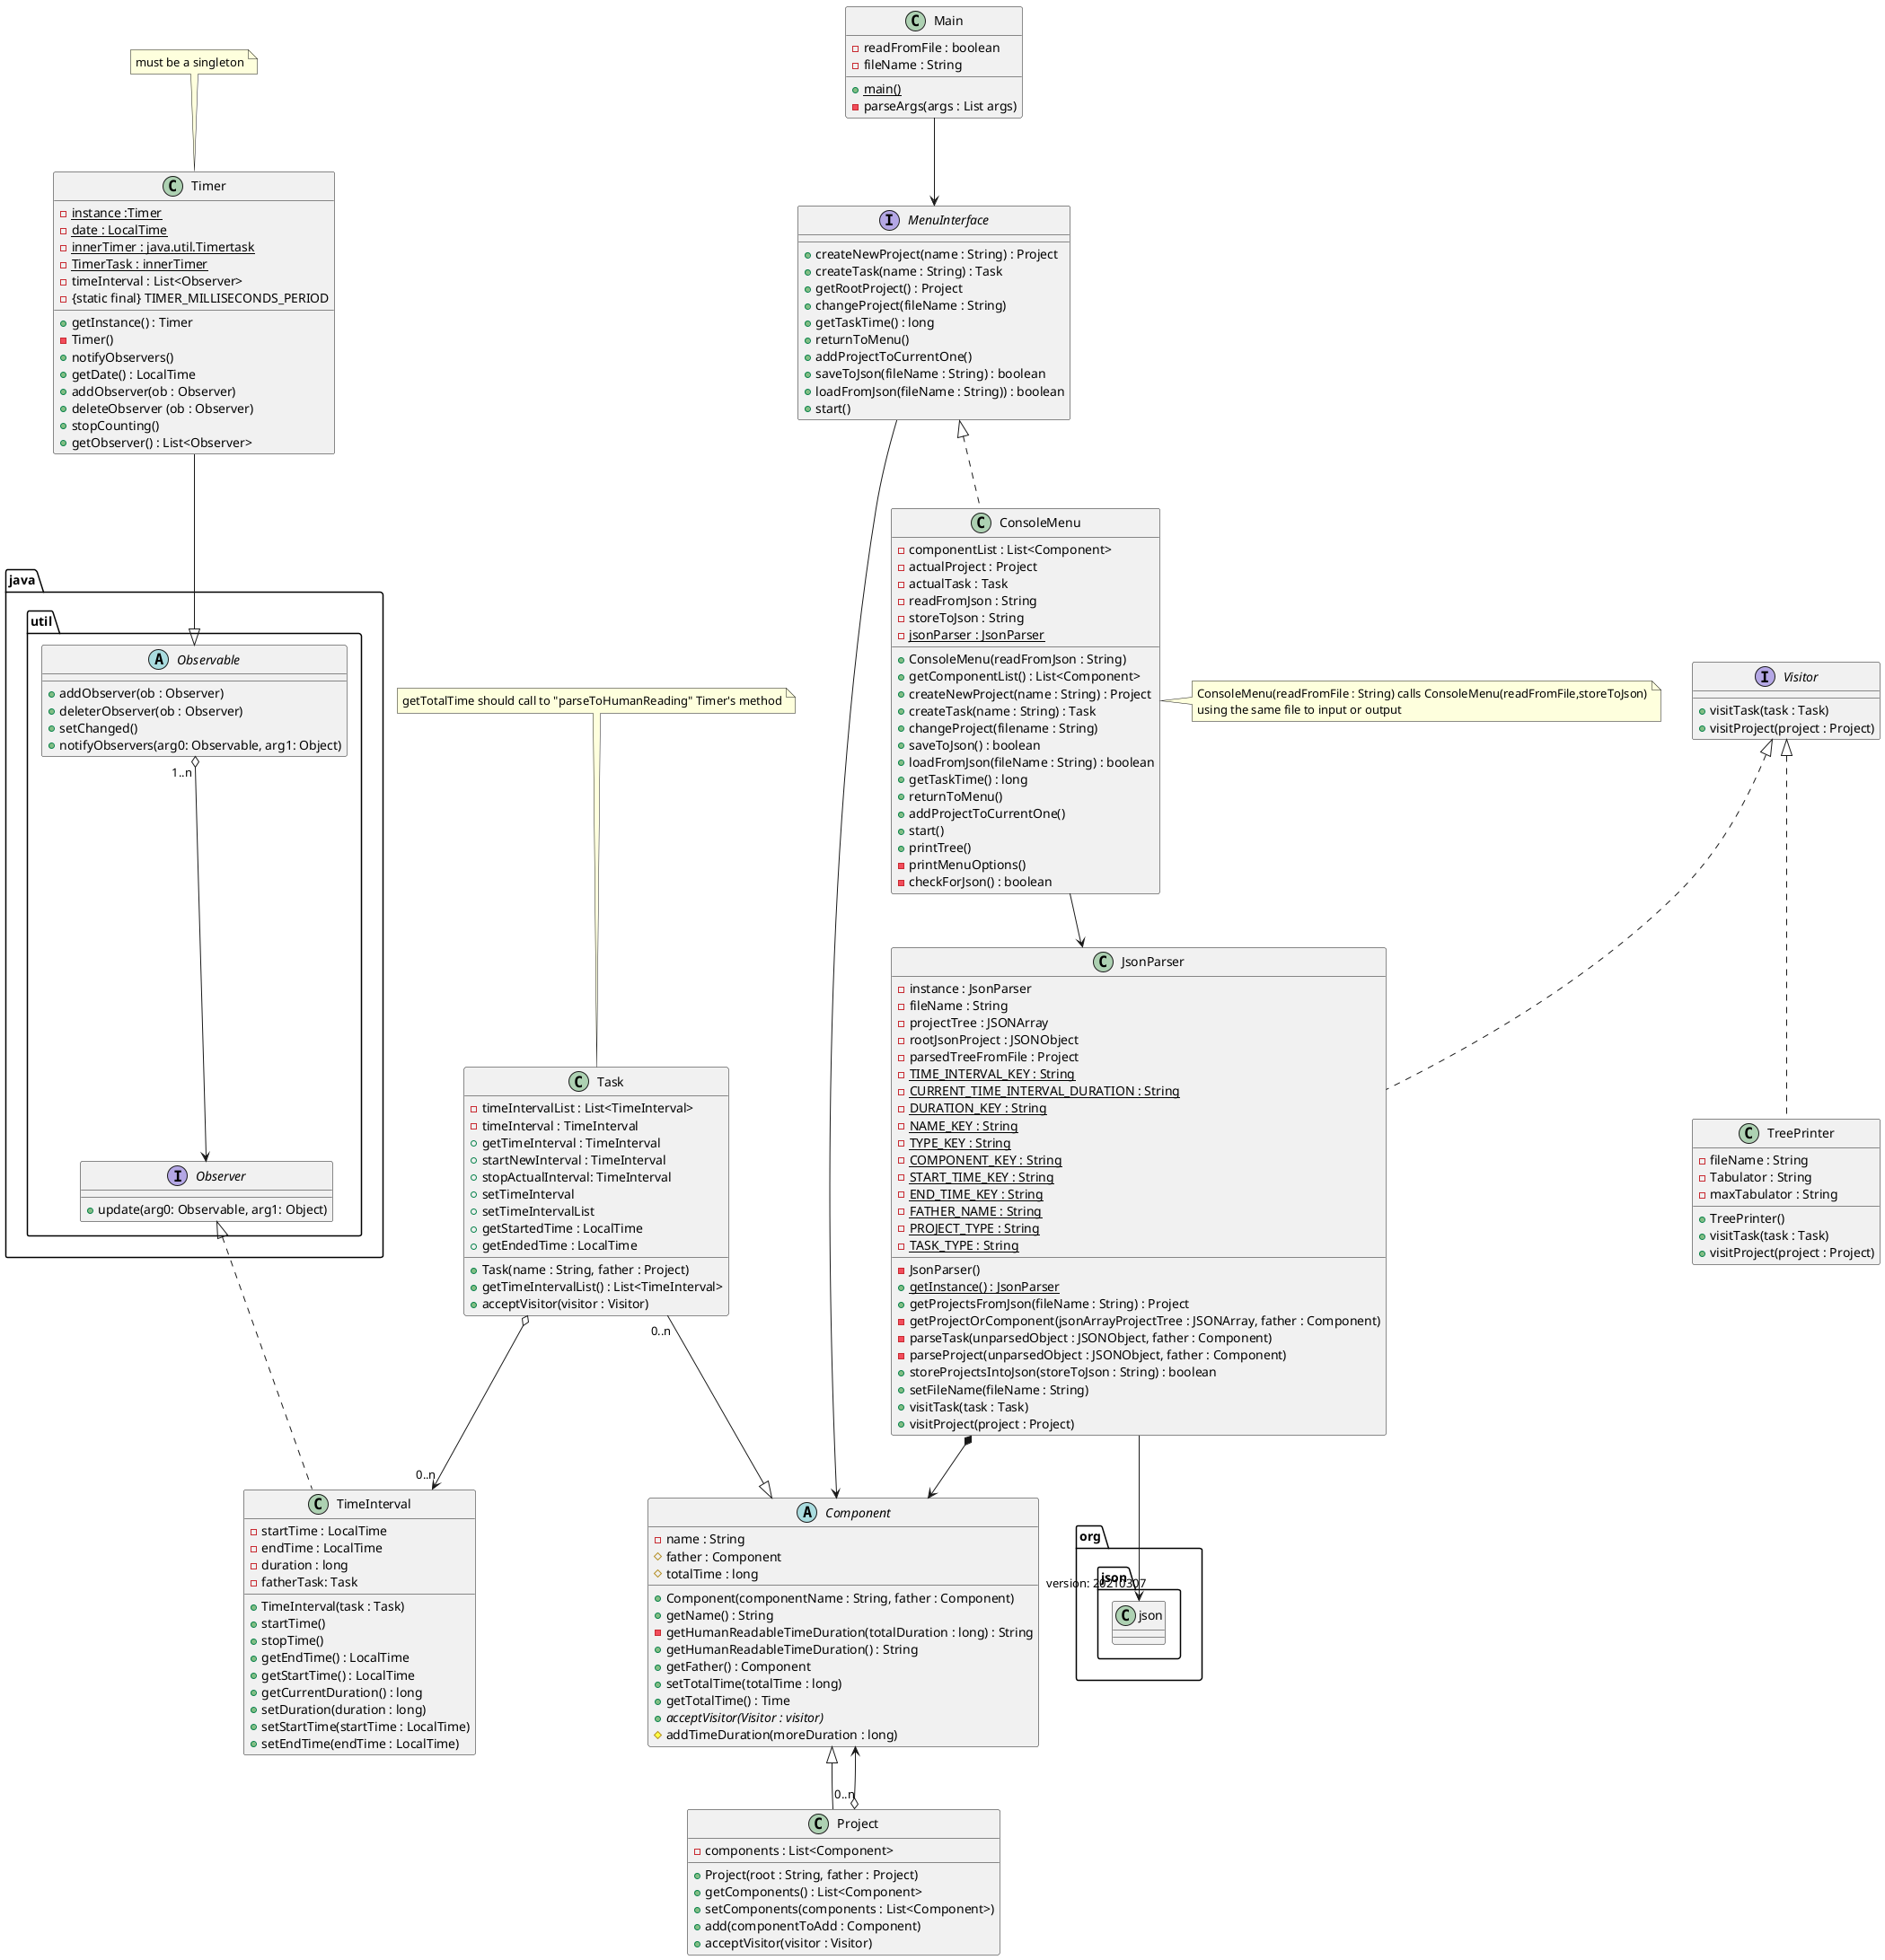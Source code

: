 @startuml
abstract class Component {
    - name : String
    # father : Component
    # totalTime : long

    + Component(componentName : String, father : Component)
    + getName() : String
    - getHumanReadableTimeDuration(totalDuration : long) : String
    + getHumanReadableTimeDuration() : String
    + getFather() : Component
    + setTotalTime(totalTime : long)
    + getTotalTime() : Time
    + {abstract} acceptVisitor(Visitor : visitor)
    # addTimeDuration(moreDuration : long)
}

class TimeInterval implements java.util.Observer {

    - startTime : LocalTime
    - endTime : LocalTime
    - duration : long
    - fatherTask: Task
    + TimeInterval(task : Task)
    + startTime()
    + stopTime()
    + getEndTime() : LocalTime
    + getStartTime() : LocalTime
    + getCurrentDuration() : long
    + setDuration(duration : long)
    + setStartTime(startTime : LocalTime)
    + setEndTime(endTime : LocalTime)
}

abstract class java.util.Observable{

    + addObserver(ob : Observer)
    + deleterObserver(ob : Observer)
    + setChanged()
    + notifyObservers(arg0: Observable, arg1: Object)

}

interface java.util.Observer {

    + update(arg0: Observable, arg1: Object)

}

interface Visitor {
    + visitTask(task : Task)
    + visitProject(project : Project)
}


class Project extends Component{

    - components : List<Component>
    + Project(root : String, father : Project)
    + getComponents() : List<Component>
    + setComponents(components : List<Component>)
    + add(componentToAdd : Component)
    + acceptVisitor(visitor : Visitor)


}

class Task {

    - timeIntervalList : List<TimeInterval>
    - timeInterval : TimeInterval
    + Task(name : String, father : Project)
    + getTimeIntervalList() : List<TimeInterval>
    + getTimeInterval : TimeInterval
    + startNewInterval : TimeInterval
    + stopActualInterval: TimeInterval
    + setTimeInterval
    + setTimeIntervalList
    + getStartedTime : LocalTime
    + getEndedTime : LocalTime
    + acceptVisitor(visitor : Visitor)

}



class Timer {

    - {static} instance :Timer
    - {static} date : LocalTime
    - {static} innerTimer : java.util.Timertask
    - {static} TimerTask : innerTimer
    - timeInterval : List<Observer>
    - {static final} TIMER_MILLISECONDS_PERIOD
    + getInstance() : Timer
    - Timer()
    + notifyObservers()
    + getDate() : LocalTime
    + addObserver(ob : Observer)
    + deleteObserver (ob : Observer)
    + stopCounting()
    + getObserver() : List<Observer>

}

class JsonParser implements Visitor{
    - instance : JsonParser
    - fileName : String
    - projectTree : JSONArray
    - rootJsonProject : JSONObject
    - parsedTreeFromFile : Project
    - {static} TIME_INTERVAL_KEY : String
    - {static} CURRENT_TIME_INTERVAL_DURATION : String
    - {static} DURATION_KEY : String
    - {static} NAME_KEY : String
    - {static} TYPE_KEY : String
    - {static} COMPONENT_KEY : String
    - {static} START_TIME_KEY : String
    - {static} END_TIME_KEY : String
    - {static} FATHER_NAME : String
    - {static} PROJECT_TYPE : String
    - {static} TASK_TYPE : String
    - JsonParser()
    + {static} getInstance() : JsonParser
    + getProjectsFromJson(fileName : String) : Project
    - getProjectOrComponent(jsonArrayProjectTree : JSONArray, father : Component)
    - parseTask(unparsedObject : JSONObject, father : Component)
    - parseProject(unparsedObject : JSONObject, father : Component)
    + storeProjectsIntoJson(storeToJson : String) : boolean
    + setFileName(fileName : String)
    + visitTask(task : Task)
    + visitProject(project : Project)
}

class TreePrinter implements Visitor{
    - fileName : String
    - Tabulator : String
    - maxTabulator : String
    + TreePrinter()
    + visitTask(task : Task)
    + visitProject(project : Project)
}

class Main {
    - readFromFile : boolean
    - fileName : String
    + {static} main()
    - parseArgs(args : List args)
}

interface MenuInterface {
    + createNewProject(name : String) : Project
    + createTask(name : String) : Task
    + getRootProject() : Project
    + changeProject(fileName : String)
    + getTaskTime() : long
    + returnToMenu()
    + addProjectToCurrentOne()
    + saveToJson(fileName : String) : boolean
    + loadFromJson(fileName : String)) : boolean
    + start()
}


class ConsoleMenu implements MenuInterface {
    - componentList : List<Component>
    - actualProject : Project
    - actualTask : Task
    - readFromJson : String
    - storeToJson : String
    - {static} jsonParser : JsonParser

    + ConsoleMenu(readFromJson : String)
    + getComponentList() : List<Component>
    + createNewProject(name : String) : Project
    + createTask(name : String) : Task
    + changeProject(filename : String)
    + saveToJson() : boolean
    + loadFromJson(fileName : String) : boolean
    + getTaskTime() : long
    + returnToMenu()
    + addProjectToCurrentOne()
    + start()
    + printTree()
    - printMenuOptions()
    - checkForJson() : boolean
}

note top of Task {
    getTotalTime should call to "parseToHumanReading" Timer's method
}

note top of Timer {
    must be a singleton
}

note right of ConsoleMenu {
    ConsoleMenu(readFromFile : String) calls ConsoleMenu(readFromFile,storeToJson)
    using the same file to input or output
}

Main --> MenuInterface
ConsoleMenu --> JsonParser
JsonParser --> "version: 20210307" org.json.json
JsonParser *--> Component
Project "0..n" o--> Component
MenuInterface --> Component
Task o--> "0..n" TimeInterval
Task "0..n" --|> Component
java.util.Observable "1..n " o--> java.util.Observer
Timer --|> java.util.Observable

@enduml